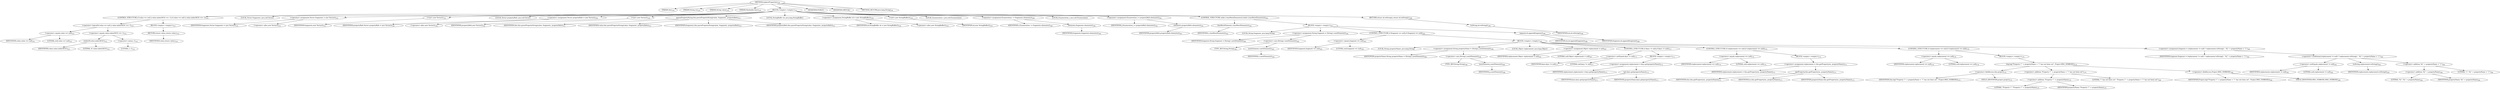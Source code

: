 digraph "replaceProperties" {  
"284" [label = <(METHOD,replaceProperties)<SUB>250</SUB>> ]
"20" [label = <(PARAM,this)<SUB>250</SUB>> ]
"285" [label = <(PARAM,String ns)<SUB>250</SUB>> ]
"286" [label = <(PARAM,String value)<SUB>250</SUB>> ]
"287" [label = <(PARAM,Hashtable keys)<SUB>250</SUB>> ]
"288" [label = <(BLOCK,&lt;empty&gt;,&lt;empty&gt;)<SUB>251</SUB>> ]
"289" [label = <(CONTROL_STRUCTURE,if (value == null || value.indexOf('$') == -1),if (value == null || value.indexOf('$') == -1))<SUB>252</SUB>> ]
"290" [label = <(&lt;operator&gt;.logicalOr,value == null || value.indexOf('$') == -1)<SUB>252</SUB>> ]
"291" [label = <(&lt;operator&gt;.equals,value == null)<SUB>252</SUB>> ]
"292" [label = <(IDENTIFIER,value,value == null)<SUB>252</SUB>> ]
"293" [label = <(LITERAL,null,value == null)<SUB>252</SUB>> ]
"294" [label = <(&lt;operator&gt;.equals,value.indexOf('$') == -1)<SUB>252</SUB>> ]
"295" [label = <(indexOf,value.indexOf('$'))<SUB>252</SUB>> ]
"296" [label = <(IDENTIFIER,value,value.indexOf('$'))<SUB>252</SUB>> ]
"297" [label = <(LITERAL,'$',value.indexOf('$'))<SUB>252</SUB>> ]
"298" [label = <(&lt;operator&gt;.minus,-1)<SUB>252</SUB>> ]
"299" [label = <(LITERAL,1,-1)<SUB>252</SUB>> ]
"300" [label = <(BLOCK,&lt;empty&gt;,&lt;empty&gt;)<SUB>252</SUB>> ]
"301" [label = <(RETURN,return value;,return value;)<SUB>253</SUB>> ]
"302" [label = <(IDENTIFIER,value,return value;)<SUB>253</SUB>> ]
"16" [label = <(LOCAL,Vector fragments: java.util.Vector)> ]
"303" [label = <(&lt;operator&gt;.assignment,Vector fragments = new Vector())<SUB>255</SUB>> ]
"304" [label = <(IDENTIFIER,fragments,Vector fragments = new Vector())<SUB>255</SUB>> ]
"305" [label = <(&lt;operator&gt;.alloc,new Vector())<SUB>255</SUB>> ]
"306" [label = <(&lt;init&gt;,new Vector())<SUB>255</SUB>> ]
"15" [label = <(IDENTIFIER,fragments,new Vector())<SUB>255</SUB>> ]
"18" [label = <(LOCAL,Vector propertyRefs: java.util.Vector)> ]
"307" [label = <(&lt;operator&gt;.assignment,Vector propertyRefs = new Vector())<SUB>256</SUB>> ]
"308" [label = <(IDENTIFIER,propertyRefs,Vector propertyRefs = new Vector())<SUB>256</SUB>> ]
"309" [label = <(&lt;operator&gt;.alloc,new Vector())<SUB>256</SUB>> ]
"310" [label = <(&lt;init&gt;,new Vector())<SUB>256</SUB>> ]
"17" [label = <(IDENTIFIER,propertyRefs,new Vector())<SUB>256</SUB>> ]
"311" [label = <(parsePropertyString,this.parsePropertyString(value, fragments, propertyRefs))<SUB>257</SUB>> ]
"19" [label = <(IDENTIFIER,this,this.parsePropertyString(value, fragments, propertyRefs))<SUB>257</SUB>> ]
"312" [label = <(IDENTIFIER,value,this.parsePropertyString(value, fragments, propertyRefs))<SUB>257</SUB>> ]
"313" [label = <(IDENTIFIER,fragments,this.parsePropertyString(value, fragments, propertyRefs))<SUB>257</SUB>> ]
"314" [label = <(IDENTIFIER,propertyRefs,this.parsePropertyString(value, fragments, propertyRefs))<SUB>257</SUB>> ]
"22" [label = <(LOCAL,StringBuffer sb: java.lang.StringBuffer)> ]
"315" [label = <(&lt;operator&gt;.assignment,StringBuffer sb = new StringBuffer())<SUB>259</SUB>> ]
"316" [label = <(IDENTIFIER,sb,StringBuffer sb = new StringBuffer())<SUB>259</SUB>> ]
"317" [label = <(&lt;operator&gt;.alloc,new StringBuffer())<SUB>259</SUB>> ]
"318" [label = <(&lt;init&gt;,new StringBuffer())<SUB>259</SUB>> ]
"21" [label = <(IDENTIFIER,sb,new StringBuffer())<SUB>259</SUB>> ]
"319" [label = <(LOCAL,Enumeration i: java.util.Enumeration)> ]
"320" [label = <(&lt;operator&gt;.assignment,Enumeration i = fragments.elements())<SUB>260</SUB>> ]
"321" [label = <(IDENTIFIER,i,Enumeration i = fragments.elements())<SUB>260</SUB>> ]
"322" [label = <(elements,fragments.elements())<SUB>260</SUB>> ]
"323" [label = <(IDENTIFIER,fragments,fragments.elements())<SUB>260</SUB>> ]
"324" [label = <(LOCAL,Enumeration j: java.util.Enumeration)> ]
"325" [label = <(&lt;operator&gt;.assignment,Enumeration j = propertyRefs.elements())<SUB>261</SUB>> ]
"326" [label = <(IDENTIFIER,j,Enumeration j = propertyRefs.elements())<SUB>261</SUB>> ]
"327" [label = <(elements,propertyRefs.elements())<SUB>261</SUB>> ]
"328" [label = <(IDENTIFIER,propertyRefs,propertyRefs.elements())<SUB>261</SUB>> ]
"329" [label = <(CONTROL_STRUCTURE,while (i.hasMoreElements()),while (i.hasMoreElements()))<SUB>263</SUB>> ]
"330" [label = <(hasMoreElements,i.hasMoreElements())<SUB>263</SUB>> ]
"331" [label = <(IDENTIFIER,i,i.hasMoreElements())<SUB>263</SUB>> ]
"332" [label = <(BLOCK,&lt;empty&gt;,&lt;empty&gt;)<SUB>263</SUB>> ]
"333" [label = <(LOCAL,String fragment: java.lang.String)> ]
"334" [label = <(&lt;operator&gt;.assignment,String fragment = (String) i.nextElement())<SUB>264</SUB>> ]
"335" [label = <(IDENTIFIER,fragment,String fragment = (String) i.nextElement())<SUB>264</SUB>> ]
"336" [label = <(&lt;operator&gt;.cast,(String) i.nextElement())<SUB>264</SUB>> ]
"337" [label = <(TYPE_REF,String,String)<SUB>264</SUB>> ]
"338" [label = <(nextElement,i.nextElement())<SUB>264</SUB>> ]
"339" [label = <(IDENTIFIER,i,i.nextElement())<SUB>264</SUB>> ]
"340" [label = <(CONTROL_STRUCTURE,if (fragment == null),if (fragment == null))<SUB>265</SUB>> ]
"341" [label = <(&lt;operator&gt;.equals,fragment == null)<SUB>265</SUB>> ]
"342" [label = <(IDENTIFIER,fragment,fragment == null)<SUB>265</SUB>> ]
"343" [label = <(LITERAL,null,fragment == null)<SUB>265</SUB>> ]
"344" [label = <(BLOCK,&lt;empty&gt;,&lt;empty&gt;)<SUB>265</SUB>> ]
"345" [label = <(LOCAL,String propertyName: java.lang.String)> ]
"346" [label = <(&lt;operator&gt;.assignment,String propertyName = (String) j.nextElement())<SUB>266</SUB>> ]
"347" [label = <(IDENTIFIER,propertyName,String propertyName = (String) j.nextElement())<SUB>266</SUB>> ]
"348" [label = <(&lt;operator&gt;.cast,(String) j.nextElement())<SUB>266</SUB>> ]
"349" [label = <(TYPE_REF,String,String)<SUB>266</SUB>> ]
"350" [label = <(nextElement,j.nextElement())<SUB>266</SUB>> ]
"351" [label = <(IDENTIFIER,j,j.nextElement())<SUB>266</SUB>> ]
"352" [label = <(LOCAL,Object replacement: java.lang.Object)> ]
"353" [label = <(&lt;operator&gt;.assignment,Object replacement = null)<SUB>267</SUB>> ]
"354" [label = <(IDENTIFIER,replacement,Object replacement = null)<SUB>267</SUB>> ]
"355" [label = <(LITERAL,null,Object replacement = null)<SUB>267</SUB>> ]
"356" [label = <(CONTROL_STRUCTURE,if (keys != null),if (keys != null))<SUB>271</SUB>> ]
"357" [label = <(&lt;operator&gt;.notEquals,keys != null)<SUB>271</SUB>> ]
"358" [label = <(IDENTIFIER,keys,keys != null)<SUB>271</SUB>> ]
"359" [label = <(LITERAL,null,keys != null)<SUB>271</SUB>> ]
"360" [label = <(BLOCK,&lt;empty&gt;,&lt;empty&gt;)<SUB>271</SUB>> ]
"361" [label = <(&lt;operator&gt;.assignment,replacement = keys.get(propertyName))<SUB>272</SUB>> ]
"362" [label = <(IDENTIFIER,replacement,replacement = keys.get(propertyName))<SUB>272</SUB>> ]
"363" [label = <(get,keys.get(propertyName))<SUB>272</SUB>> ]
"364" [label = <(IDENTIFIER,keys,keys.get(propertyName))<SUB>272</SUB>> ]
"365" [label = <(IDENTIFIER,propertyName,keys.get(propertyName))<SUB>272</SUB>> ]
"366" [label = <(CONTROL_STRUCTURE,if (replacement == null),if (replacement == null))<SUB>274</SUB>> ]
"367" [label = <(&lt;operator&gt;.equals,replacement == null)<SUB>274</SUB>> ]
"368" [label = <(IDENTIFIER,replacement,replacement == null)<SUB>274</SUB>> ]
"369" [label = <(LITERAL,null,replacement == null)<SUB>274</SUB>> ]
"370" [label = <(BLOCK,&lt;empty&gt;,&lt;empty&gt;)<SUB>274</SUB>> ]
"371" [label = <(&lt;operator&gt;.assignment,replacement = this.getProperty(ns, propertyName))<SUB>275</SUB>> ]
"372" [label = <(IDENTIFIER,replacement,replacement = this.getProperty(ns, propertyName))<SUB>275</SUB>> ]
"373" [label = <(getProperty,this.getProperty(ns, propertyName))<SUB>275</SUB>> ]
"23" [label = <(IDENTIFIER,this,this.getProperty(ns, propertyName))<SUB>275</SUB>> ]
"374" [label = <(IDENTIFIER,ns,this.getProperty(ns, propertyName))<SUB>275</SUB>> ]
"375" [label = <(IDENTIFIER,propertyName,this.getProperty(ns, propertyName))<SUB>275</SUB>> ]
"376" [label = <(CONTROL_STRUCTURE,if (replacement == null),if (replacement == null))<SUB>278</SUB>> ]
"377" [label = <(&lt;operator&gt;.equals,replacement == null)<SUB>278</SUB>> ]
"378" [label = <(IDENTIFIER,replacement,replacement == null)<SUB>278</SUB>> ]
"379" [label = <(LITERAL,null,replacement == null)<SUB>278</SUB>> ]
"380" [label = <(BLOCK,&lt;empty&gt;,&lt;empty&gt;)<SUB>278</SUB>> ]
"381" [label = <(log,log(&quot;Property \&quot;&quot; + propertyName + &quot;\&quot; has not been set&quot;, Project.MSG_VERBOSE))<SUB>279</SUB>> ]
"382" [label = <(&lt;operator&gt;.fieldAccess,this.project)<SUB>279</SUB>> ]
"383" [label = <(IDENTIFIER,this,log(&quot;Property \&quot;&quot; + propertyName + &quot;\&quot; has not been set&quot;, Project.MSG_VERBOSE))<SUB>279</SUB>> ]
"384" [label = <(FIELD_IDENTIFIER,project,project)<SUB>279</SUB>> ]
"385" [label = <(&lt;operator&gt;.addition,&quot;Property \&quot;&quot; + propertyName + &quot;\&quot; has not been set&quot;)<SUB>279</SUB>> ]
"386" [label = <(&lt;operator&gt;.addition,&quot;Property \&quot;&quot; + propertyName)<SUB>279</SUB>> ]
"387" [label = <(LITERAL,&quot;Property \&quot;&quot;,&quot;Property \&quot;&quot; + propertyName)<SUB>279</SUB>> ]
"388" [label = <(IDENTIFIER,propertyName,&quot;Property \&quot;&quot; + propertyName)<SUB>279</SUB>> ]
"389" [label = <(LITERAL,&quot;\&quot; has not been set&quot;,&quot;Property \&quot;&quot; + propertyName + &quot;\&quot; has not been set&quot;)<SUB>280</SUB>> ]
"390" [label = <(&lt;operator&gt;.fieldAccess,Project.MSG_VERBOSE)<SUB>280</SUB>> ]
"391" [label = <(IDENTIFIER,Project,log(&quot;Property \&quot;&quot; + propertyName + &quot;\&quot; has not been set&quot;, Project.MSG_VERBOSE))<SUB>280</SUB>> ]
"392" [label = <(FIELD_IDENTIFIER,MSG_VERBOSE,MSG_VERBOSE)<SUB>280</SUB>> ]
"393" [label = <(&lt;operator&gt;.assignment,fragment = (replacement != null) ? replacement.toString() : &quot;${&quot; + propertyName + &quot;}&quot;)<SUB>282</SUB>> ]
"394" [label = <(IDENTIFIER,fragment,fragment = (replacement != null) ? replacement.toString() : &quot;${&quot; + propertyName + &quot;}&quot;)<SUB>282</SUB>> ]
"395" [label = <(&lt;operator&gt;.conditional,(replacement != null) ? replacement.toString() : &quot;${&quot; + propertyName + &quot;}&quot;)<SUB>282</SUB>> ]
"396" [label = <(&lt;operator&gt;.notEquals,replacement != null)<SUB>282</SUB>> ]
"397" [label = <(IDENTIFIER,replacement,replacement != null)<SUB>282</SUB>> ]
"398" [label = <(LITERAL,null,replacement != null)<SUB>282</SUB>> ]
"399" [label = <(toString,replacement.toString())<SUB>283</SUB>> ]
"400" [label = <(IDENTIFIER,replacement,replacement.toString())<SUB>283</SUB>> ]
"401" [label = <(&lt;operator&gt;.addition,&quot;${&quot; + propertyName + &quot;}&quot;)<SUB>284</SUB>> ]
"402" [label = <(&lt;operator&gt;.addition,&quot;${&quot; + propertyName)<SUB>284</SUB>> ]
"403" [label = <(LITERAL,&quot;${&quot;,&quot;${&quot; + propertyName)<SUB>284</SUB>> ]
"404" [label = <(IDENTIFIER,propertyName,&quot;${&quot; + propertyName)<SUB>284</SUB>> ]
"405" [label = <(LITERAL,&quot;}&quot;,&quot;${&quot; + propertyName + &quot;}&quot;)<SUB>284</SUB>> ]
"406" [label = <(append,sb.append(fragment))<SUB>286</SUB>> ]
"407" [label = <(IDENTIFIER,sb,sb.append(fragment))<SUB>286</SUB>> ]
"408" [label = <(IDENTIFIER,fragment,sb.append(fragment))<SUB>286</SUB>> ]
"409" [label = <(RETURN,return sb.toString();,return sb.toString();)<SUB>288</SUB>> ]
"410" [label = <(toString,sb.toString())<SUB>288</SUB>> ]
"411" [label = <(IDENTIFIER,sb,sb.toString())<SUB>288</SUB>> ]
"412" [label = <(MODIFIER,PUBLIC)> ]
"413" [label = <(MODIFIER,VIRTUAL)> ]
"414" [label = <(METHOD_RETURN,java.lang.String)<SUB>250</SUB>> ]
  "284" -> "20" 
  "284" -> "285" 
  "284" -> "286" 
  "284" -> "287" 
  "284" -> "288" 
  "284" -> "412" 
  "284" -> "413" 
  "284" -> "414" 
  "288" -> "289" 
  "288" -> "16" 
  "288" -> "303" 
  "288" -> "306" 
  "288" -> "18" 
  "288" -> "307" 
  "288" -> "310" 
  "288" -> "311" 
  "288" -> "22" 
  "288" -> "315" 
  "288" -> "318" 
  "288" -> "319" 
  "288" -> "320" 
  "288" -> "324" 
  "288" -> "325" 
  "288" -> "329" 
  "288" -> "409" 
  "289" -> "290" 
  "289" -> "300" 
  "290" -> "291" 
  "290" -> "294" 
  "291" -> "292" 
  "291" -> "293" 
  "294" -> "295" 
  "294" -> "298" 
  "295" -> "296" 
  "295" -> "297" 
  "298" -> "299" 
  "300" -> "301" 
  "301" -> "302" 
  "303" -> "304" 
  "303" -> "305" 
  "306" -> "15" 
  "307" -> "308" 
  "307" -> "309" 
  "310" -> "17" 
  "311" -> "19" 
  "311" -> "312" 
  "311" -> "313" 
  "311" -> "314" 
  "315" -> "316" 
  "315" -> "317" 
  "318" -> "21" 
  "320" -> "321" 
  "320" -> "322" 
  "322" -> "323" 
  "325" -> "326" 
  "325" -> "327" 
  "327" -> "328" 
  "329" -> "330" 
  "329" -> "332" 
  "330" -> "331" 
  "332" -> "333" 
  "332" -> "334" 
  "332" -> "340" 
  "332" -> "406" 
  "334" -> "335" 
  "334" -> "336" 
  "336" -> "337" 
  "336" -> "338" 
  "338" -> "339" 
  "340" -> "341" 
  "340" -> "344" 
  "341" -> "342" 
  "341" -> "343" 
  "344" -> "345" 
  "344" -> "346" 
  "344" -> "352" 
  "344" -> "353" 
  "344" -> "356" 
  "344" -> "366" 
  "344" -> "376" 
  "344" -> "393" 
  "346" -> "347" 
  "346" -> "348" 
  "348" -> "349" 
  "348" -> "350" 
  "350" -> "351" 
  "353" -> "354" 
  "353" -> "355" 
  "356" -> "357" 
  "356" -> "360" 
  "357" -> "358" 
  "357" -> "359" 
  "360" -> "361" 
  "361" -> "362" 
  "361" -> "363" 
  "363" -> "364" 
  "363" -> "365" 
  "366" -> "367" 
  "366" -> "370" 
  "367" -> "368" 
  "367" -> "369" 
  "370" -> "371" 
  "371" -> "372" 
  "371" -> "373" 
  "373" -> "23" 
  "373" -> "374" 
  "373" -> "375" 
  "376" -> "377" 
  "376" -> "380" 
  "377" -> "378" 
  "377" -> "379" 
  "380" -> "381" 
  "381" -> "382" 
  "381" -> "385" 
  "381" -> "390" 
  "382" -> "383" 
  "382" -> "384" 
  "385" -> "386" 
  "385" -> "389" 
  "386" -> "387" 
  "386" -> "388" 
  "390" -> "391" 
  "390" -> "392" 
  "393" -> "394" 
  "393" -> "395" 
  "395" -> "396" 
  "395" -> "399" 
  "395" -> "401" 
  "396" -> "397" 
  "396" -> "398" 
  "399" -> "400" 
  "401" -> "402" 
  "401" -> "405" 
  "402" -> "403" 
  "402" -> "404" 
  "406" -> "407" 
  "406" -> "408" 
  "409" -> "410" 
  "410" -> "411" 
}

